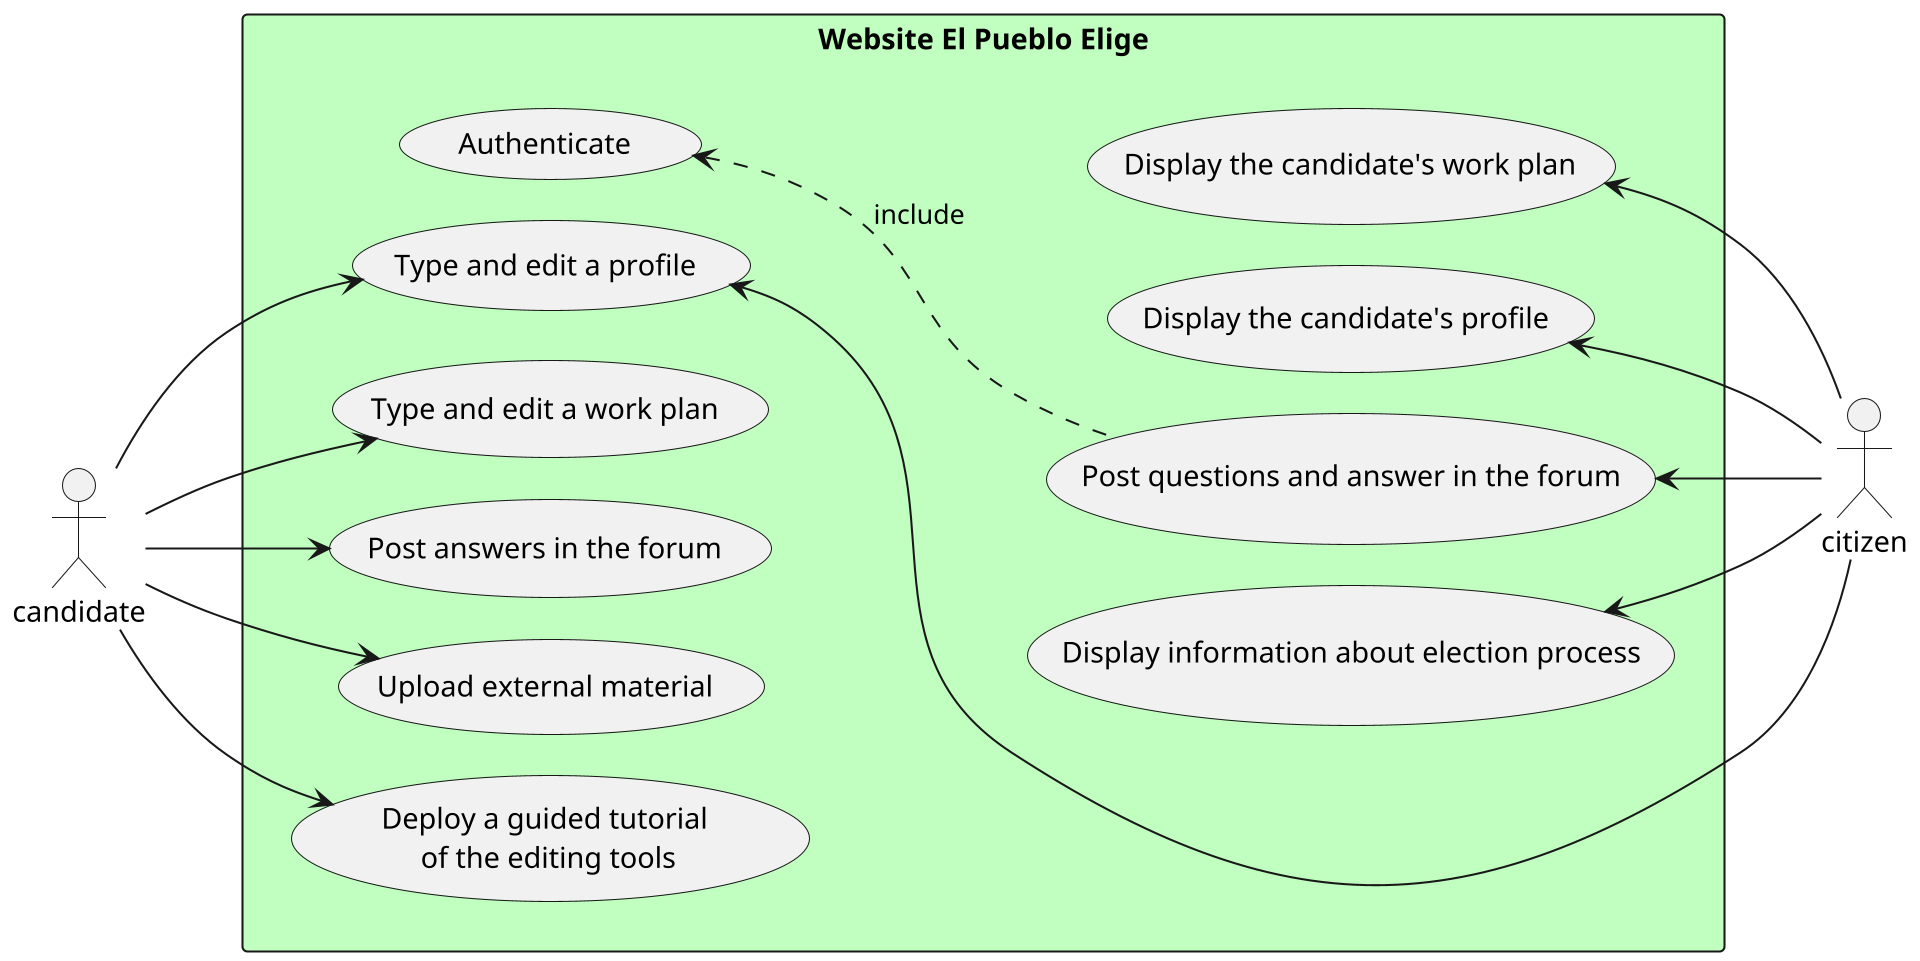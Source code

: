 @startuml El_Pueblo_Elige
scale 1920 width
skinparam packageStyle rectange
skinparam Nodesep 20
'left to right direction

actor "candidate" as candidate
actor "citizen" as citizen


rectangle "Website El Pueblo Elige" #c0ffc0 {
	left to right direction


	'candidate use case
	together {
		(Type and edit a work plan) as (UC01)
		(Post answers in the forum) as (UC02)
		(Upload external material) as (UC03)
		(Deploy a guided tutorial\n of the editing tools) as (UC04)
	}

	'citizen use case
	together {
		(Display the candidate's work plan) as (UC05)
		(Display the candidate's profile) as (UC06)
		(Post questions and answer in the forum) as (UC07)
		(Display information about election process) as (UC08)
	}

	'Both
	together {
		(Authenticate) as (UC09)
		(Type and edit a profile) as (UC10)
	}

	(UC10) <- citizen
	(UC05) <-- citizen
	(UC06) <-- citizen
	(UC07) <-- citizen
	(UC09) <.. (UC07) : include
	(UC08) <-- citizen

	candidate --> (UC01)
	candidate --> (UC02)
	candidate --> (UC03)
	candidate --> (UC04)
	candidate -> (UC10)
}

@enduml